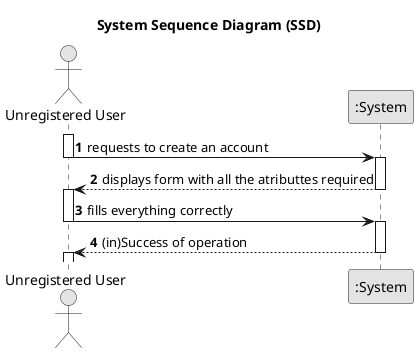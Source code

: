 @startuml
'https://plantuml.com/sequence-diagram
skinparam monochrome true
skinparam packageStyle rectangle
skinparam shadowing false

title System Sequence Diagram (SSD)

autonumber

actor "Unregistered User" as User
participant ":System" as System

activate User

    User -> System : requests to create an account

    deactivate User
    activate System

        System --> User : displays form with all the atributtes required
        deactivate System
        activate User


    User -> System : fills everything correctly
    deactivate User
    activate System

        System --> User : (in)Success of operation
        deactivate System
    activate User
deactivate User

@enduml